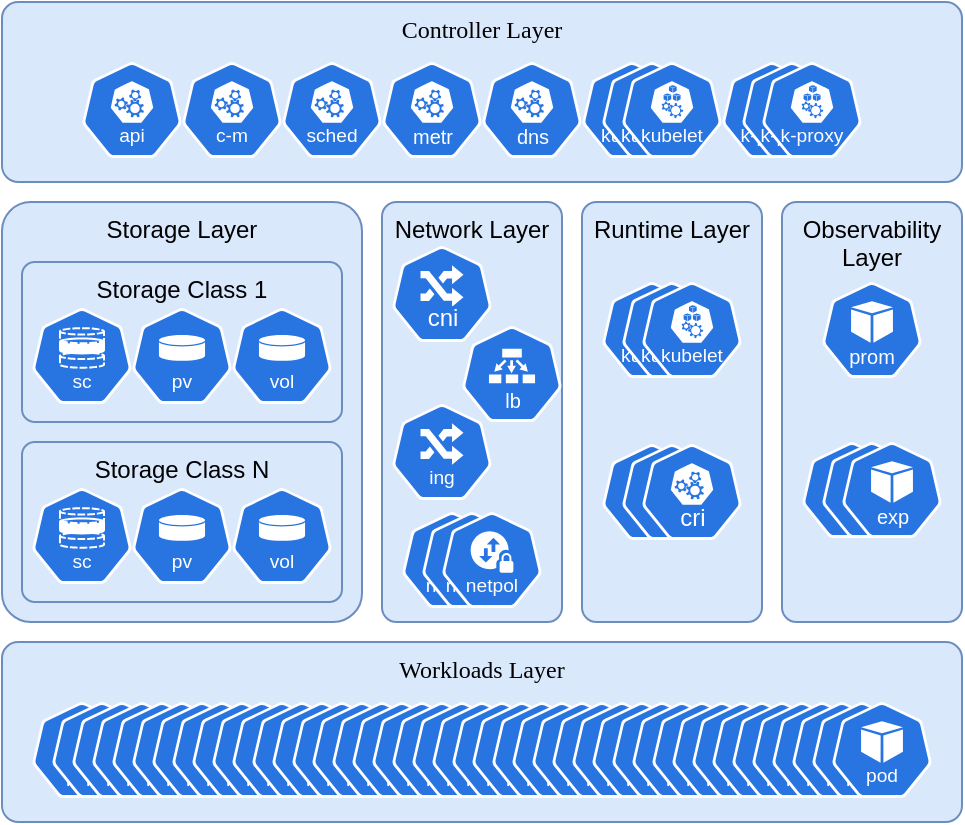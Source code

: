 <mxfile version="25.0.3">
  <diagram name="Page-1" id="6w3Nn8mPZokH5K6b7TAQ">
    <mxGraphModel dx="958" dy="386" grid="1" gridSize="10" guides="1" tooltips="1" connect="1" arrows="1" fold="1" page="1" pageScale="1" pageWidth="827" pageHeight="1169" math="0" shadow="0">
      <root>
        <mxCell id="0" />
        <mxCell id="1" parent="0" />
        <mxCell id="OOeiIcqSMya32nPRaJqt-1" value="Controller Layer" style="rounded=1;whiteSpace=wrap;html=1;fillColor=#dae8fc;strokeColor=#6c8ebf;verticalAlign=top;fontFamily=Verdana;arcSize=9;" parent="1" vertex="1">
          <mxGeometry x="210" y="340" width="480" height="90" as="geometry" />
        </mxCell>
        <mxCell id="OOeiIcqSMya32nPRaJqt-2" value="Storage Layer" style="rounded=1;whiteSpace=wrap;html=1;fillColor=#dae8fc;strokeColor=#6c8ebf;verticalAlign=top;arcSize=8;" parent="1" vertex="1">
          <mxGeometry x="210" y="440" width="180" height="210" as="geometry" />
        </mxCell>
        <mxCell id="OOeiIcqSMya32nPRaJqt-27" value="" style="aspect=fixed;sketch=0;html=1;dashed=0;whitespace=wrap;verticalLabelPosition=bottom;verticalAlign=top;fillColor=#2875E2;strokeColor=#ffffff;points=[[0.005,0.63,0],[0.1,0.2,0],[0.9,0.2,0],[0.5,0,0],[0.995,0.63,0],[0.72,0.99,0],[0.5,1,0],[0.28,0.99,0]];shape=mxgraph.kubernetes.icon2;kubernetesLabel=1;prIcon=kubelet;rounded=1;" parent="1" vertex="1">
          <mxGeometry x="500" y="370" width="50" height="48" as="geometry" />
        </mxCell>
        <mxCell id="OOeiIcqSMya32nPRaJqt-28" value="" style="aspect=fixed;sketch=0;html=1;dashed=0;whitespace=wrap;verticalLabelPosition=bottom;verticalAlign=top;fillColor=#2875E2;strokeColor=#ffffff;points=[[0.005,0.63,0],[0.1,0.2,0],[0.9,0.2,0],[0.5,0,0],[0.995,0.63,0],[0.72,0.99,0],[0.5,1,0],[0.28,0.99,0]];shape=mxgraph.kubernetes.icon2;kubernetesLabel=1;prIcon=k_proxy;rounded=1;" parent="1" vertex="1">
          <mxGeometry x="570" y="370" width="50" height="48" as="geometry" />
        </mxCell>
        <mxCell id="OOeiIcqSMya32nPRaJqt-29" value="" style="aspect=fixed;sketch=0;html=1;dashed=0;whitespace=wrap;verticalLabelPosition=bottom;verticalAlign=top;fillColor=#2875E2;strokeColor=#ffffff;points=[[0.005,0.63,0],[0.1,0.2,0],[0.9,0.2,0],[0.5,0,0],[0.995,0.63,0],[0.72,0.99,0],[0.5,1,0],[0.28,0.99,0]];shape=mxgraph.kubernetes.icon2;kubernetesLabel=1;prIcon=api;rounded=1;" parent="1" vertex="1">
          <mxGeometry x="250" y="370" width="50" height="48" as="geometry" />
        </mxCell>
        <mxCell id="OOeiIcqSMya32nPRaJqt-30" value="" style="aspect=fixed;sketch=0;html=1;dashed=0;whitespace=wrap;verticalLabelPosition=bottom;verticalAlign=top;fillColor=#2875E2;strokeColor=#ffffff;points=[[0.005,0.63,0],[0.1,0.2,0],[0.9,0.2,0],[0.5,0,0],[0.995,0.63,0],[0.72,0.99,0],[0.5,1,0],[0.28,0.99,0]];shape=mxgraph.kubernetes.icon2;kubernetesLabel=1;prIcon=c_m;rounded=1;" parent="1" vertex="1">
          <mxGeometry x="300" y="370" width="50" height="48" as="geometry" />
        </mxCell>
        <mxCell id="OOeiIcqSMya32nPRaJqt-31" value="" style="aspect=fixed;sketch=0;html=1;dashed=0;whitespace=wrap;verticalLabelPosition=bottom;verticalAlign=top;fillColor=#2875E2;strokeColor=#ffffff;points=[[0.005,0.63,0],[0.1,0.2,0],[0.9,0.2,0],[0.5,0,0],[0.995,0.63,0],[0.72,0.99,0],[0.5,1,0],[0.28,0.99,0]];shape=mxgraph.kubernetes.icon2;kubernetesLabel=1;prIcon=sched;rounded=1;" parent="1" vertex="1">
          <mxGeometry x="350" y="370" width="50" height="48" as="geometry" />
        </mxCell>
        <mxCell id="jT1BBix3JxdpEwc5dLhq-1" value="Workloads Layer" style="rounded=1;whiteSpace=wrap;html=1;fillColor=#dae8fc;strokeColor=#6c8ebf;verticalAlign=top;fontFamily=Verdana;arcSize=9;" vertex="1" parent="1">
          <mxGeometry x="210" y="660" width="480" height="90" as="geometry" />
        </mxCell>
        <mxCell id="jT1BBix3JxdpEwc5dLhq-5" value="Storage Class 1" style="rounded=1;whiteSpace=wrap;html=1;fillColor=#dae8fc;strokeColor=#6c8ebf;verticalAlign=top;arcSize=8;" vertex="1" parent="1">
          <mxGeometry x="220" y="470" width="160" height="80" as="geometry" />
        </mxCell>
        <mxCell id="jT1BBix3JxdpEwc5dLhq-2" value="" style="aspect=fixed;sketch=0;html=1;dashed=0;whitespace=wrap;verticalLabelPosition=bottom;verticalAlign=top;fillColor=#2875E2;strokeColor=#ffffff;points=[[0.005,0.63,0],[0.1,0.2,0],[0.9,0.2,0],[0.5,0,0],[0.995,0.63,0],[0.72,0.99,0],[0.5,1,0],[0.28,0.99,0]];shape=mxgraph.kubernetes.icon2;kubernetesLabel=1;prIcon=sc" vertex="1" parent="1">
          <mxGeometry x="225" y="493" width="50" height="48" as="geometry" />
        </mxCell>
        <mxCell id="jT1BBix3JxdpEwc5dLhq-3" value="" style="aspect=fixed;sketch=0;html=1;dashed=0;whitespace=wrap;verticalLabelPosition=bottom;verticalAlign=top;fillColor=#2875E2;strokeColor=#ffffff;points=[[0.005,0.63,0],[0.1,0.2,0],[0.9,0.2,0],[0.5,0,0],[0.995,0.63,0],[0.72,0.99,0],[0.5,1,0],[0.28,0.99,0]];shape=mxgraph.kubernetes.icon2;kubernetesLabel=1;prIcon=pv" vertex="1" parent="1">
          <mxGeometry x="275" y="493" width="50" height="48" as="geometry" />
        </mxCell>
        <mxCell id="jT1BBix3JxdpEwc5dLhq-4" value="" style="aspect=fixed;sketch=0;html=1;dashed=0;whitespace=wrap;verticalLabelPosition=bottom;verticalAlign=top;fillColor=#2875E2;strokeColor=#ffffff;points=[[0.005,0.63,0],[0.1,0.2,0],[0.9,0.2,0],[0.5,0,0],[0.995,0.63,0],[0.72,0.99,0],[0.5,1,0],[0.28,0.99,0]];shape=mxgraph.kubernetes.icon2;kubernetesLabel=1;prIcon=vol" vertex="1" parent="1">
          <mxGeometry x="325" y="493" width="50" height="48" as="geometry" />
        </mxCell>
        <mxCell id="jT1BBix3JxdpEwc5dLhq-6" value="Storage Class N" style="rounded=1;whiteSpace=wrap;html=1;fillColor=#dae8fc;strokeColor=#6c8ebf;verticalAlign=top;arcSize=8;" vertex="1" parent="1">
          <mxGeometry x="220" y="560" width="160" height="80" as="geometry" />
        </mxCell>
        <mxCell id="jT1BBix3JxdpEwc5dLhq-7" value="" style="aspect=fixed;sketch=0;html=1;dashed=0;whitespace=wrap;verticalLabelPosition=bottom;verticalAlign=top;fillColor=#2875E2;strokeColor=#ffffff;points=[[0.005,0.63,0],[0.1,0.2,0],[0.9,0.2,0],[0.5,0,0],[0.995,0.63,0],[0.72,0.99,0],[0.5,1,0],[0.28,0.99,0]];shape=mxgraph.kubernetes.icon2;kubernetesLabel=1;prIcon=sc" vertex="1" parent="1">
          <mxGeometry x="225" y="583" width="50" height="48" as="geometry" />
        </mxCell>
        <mxCell id="jT1BBix3JxdpEwc5dLhq-8" value="" style="aspect=fixed;sketch=0;html=1;dashed=0;whitespace=wrap;verticalLabelPosition=bottom;verticalAlign=top;fillColor=#2875E2;strokeColor=#ffffff;points=[[0.005,0.63,0],[0.1,0.2,0],[0.9,0.2,0],[0.5,0,0],[0.995,0.63,0],[0.72,0.99,0],[0.5,1,0],[0.28,0.99,0]];shape=mxgraph.kubernetes.icon2;kubernetesLabel=1;prIcon=pv" vertex="1" parent="1">
          <mxGeometry x="275" y="583" width="50" height="48" as="geometry" />
        </mxCell>
        <mxCell id="jT1BBix3JxdpEwc5dLhq-9" value="" style="aspect=fixed;sketch=0;html=1;dashed=0;whitespace=wrap;verticalLabelPosition=bottom;verticalAlign=top;fillColor=#2875E2;strokeColor=#ffffff;points=[[0.005,0.63,0],[0.1,0.2,0],[0.9,0.2,0],[0.5,0,0],[0.995,0.63,0],[0.72,0.99,0],[0.5,1,0],[0.28,0.99,0]];shape=mxgraph.kubernetes.icon2;kubernetesLabel=1;prIcon=vol" vertex="1" parent="1">
          <mxGeometry x="325" y="583" width="50" height="48" as="geometry" />
        </mxCell>
        <mxCell id="jT1BBix3JxdpEwc5dLhq-10" value="Network Layer" style="rounded=1;whiteSpace=wrap;html=1;fillColor=#dae8fc;strokeColor=#6c8ebf;verticalAlign=top;arcSize=8;" vertex="1" parent="1">
          <mxGeometry x="400" y="440" width="90" height="210" as="geometry" />
        </mxCell>
        <mxCell id="jT1BBix3JxdpEwc5dLhq-11" value="" style="aspect=fixed;sketch=0;html=1;dashed=0;whitespace=wrap;verticalLabelPosition=bottom;verticalAlign=top;fillColor=#2875E2;strokeColor=#ffffff;points=[[0.005,0.63,0],[0.1,0.2,0],[0.9,0.2,0],[0.5,0,0],[0.995,0.63,0],[0.72,0.99,0],[0.5,1,0],[0.28,0.99,0]];shape=mxgraph.kubernetes.icon2;kubernetesLabel=1;prIcon=netpol" vertex="1" parent="1">
          <mxGeometry x="410" y="595" width="50" height="48" as="geometry" />
        </mxCell>
        <mxCell id="jT1BBix3JxdpEwc5dLhq-15" value="" style="group" vertex="1" connectable="0" parent="1">
          <mxGeometry x="405" y="462" width="50" height="48" as="geometry" />
        </mxCell>
        <mxCell id="jT1BBix3JxdpEwc5dLhq-12" value="" style="aspect=fixed;sketch=0;html=1;dashed=0;whitespace=wrap;verticalLabelPosition=bottom;verticalAlign=top;fillColor=#2875E2;strokeColor=#ffffff;points=[[0.005,0.63,0],[0.1,0.2,0],[0.9,0.2,0],[0.5,0,0],[0.995,0.63,0],[0.72,0.99,0],[0.5,1,0],[0.28,0.99,0]];shape=mxgraph.kubernetes.icon2;kubernetesLabel=1;prIcon=ing" vertex="1" parent="jT1BBix3JxdpEwc5dLhq-15">
          <mxGeometry width="50" height="48" as="geometry" />
        </mxCell>
        <mxCell id="jT1BBix3JxdpEwc5dLhq-14" value="cni" style="whiteSpace=wrap;html=1;fontColor=#FFFFFF;strokeColor=none;fillColor=#2875E2;imageHeight=24;spacing=0;verticalAlign=middle;" vertex="1" parent="jT1BBix3JxdpEwc5dLhq-15">
          <mxGeometry x="17.5" y="30" width="15" height="12" as="geometry" />
        </mxCell>
        <mxCell id="jT1BBix3JxdpEwc5dLhq-16" value="" style="aspect=fixed;sketch=0;html=1;dashed=0;whitespace=wrap;verticalLabelPosition=bottom;verticalAlign=top;fillColor=#2875E2;strokeColor=#ffffff;points=[[0.005,0.63,0],[0.1,0.2,0],[0.9,0.2,0],[0.5,0,0],[0.995,0.63,0],[0.72,0.99,0],[0.5,1,0],[0.28,0.99,0]];shape=mxgraph.kubernetes.icon2;kubernetesLabel=1;prIcon=netpol" vertex="1" parent="1">
          <mxGeometry x="420" y="595" width="50" height="48" as="geometry" />
        </mxCell>
        <mxCell id="jT1BBix3JxdpEwc5dLhq-17" value="" style="aspect=fixed;sketch=0;html=1;dashed=0;whitespace=wrap;verticalLabelPosition=bottom;verticalAlign=top;fillColor=#2875E2;strokeColor=#ffffff;points=[[0.005,0.63,0],[0.1,0.2,0],[0.9,0.2,0],[0.5,0,0],[0.995,0.63,0],[0.72,0.99,0],[0.5,1,0],[0.28,0.99,0]];shape=mxgraph.kubernetes.icon2;kubernetesLabel=1;prIcon=netpol" vertex="1" parent="1">
          <mxGeometry x="430" y="595" width="50" height="48" as="geometry" />
        </mxCell>
        <mxCell id="jT1BBix3JxdpEwc5dLhq-18" value="Runtime Layer" style="rounded=1;whiteSpace=wrap;html=1;fillColor=#dae8fc;strokeColor=#6c8ebf;verticalAlign=top;arcSize=8;" vertex="1" parent="1">
          <mxGeometry x="500" y="440" width="90" height="210" as="geometry" />
        </mxCell>
        <mxCell id="jT1BBix3JxdpEwc5dLhq-20" value="" style="aspect=fixed;sketch=0;html=1;dashed=0;whitespace=wrap;verticalLabelPosition=bottom;verticalAlign=top;fillColor=#2875E2;strokeColor=#ffffff;points=[[0.005,0.63,0],[0.1,0.2,0],[0.9,0.2,0],[0.5,0,0],[0.995,0.63,0],[0.72,0.99,0],[0.5,1,0],[0.28,0.99,0]];shape=mxgraph.kubernetes.icon2;kubernetesLabel=1;prIcon=kubelet;rounded=1;" vertex="1" parent="1">
          <mxGeometry x="510" y="370" width="50" height="48" as="geometry" />
        </mxCell>
        <mxCell id="jT1BBix3JxdpEwc5dLhq-21" value="" style="aspect=fixed;sketch=0;html=1;dashed=0;whitespace=wrap;verticalLabelPosition=bottom;verticalAlign=top;fillColor=#2875E2;strokeColor=#ffffff;points=[[0.005,0.63,0],[0.1,0.2,0],[0.9,0.2,0],[0.5,0,0],[0.995,0.63,0],[0.72,0.99,0],[0.5,1,0],[0.28,0.99,0]];shape=mxgraph.kubernetes.icon2;kubernetesLabel=1;prIcon=kubelet;rounded=1;" vertex="1" parent="1">
          <mxGeometry x="520" y="370" width="50" height="48" as="geometry" />
        </mxCell>
        <mxCell id="jT1BBix3JxdpEwc5dLhq-22" value="" style="aspect=fixed;sketch=0;html=1;dashed=0;whitespace=wrap;verticalLabelPosition=bottom;verticalAlign=top;fillColor=#2875E2;strokeColor=#ffffff;points=[[0.005,0.63,0],[0.1,0.2,0],[0.9,0.2,0],[0.5,0,0],[0.995,0.63,0],[0.72,0.99,0],[0.5,1,0],[0.28,0.99,0]];shape=mxgraph.kubernetes.icon2;kubernetesLabel=1;prIcon=k_proxy;rounded=1;" vertex="1" parent="1">
          <mxGeometry x="580" y="370" width="50" height="48" as="geometry" />
        </mxCell>
        <mxCell id="jT1BBix3JxdpEwc5dLhq-23" value="" style="aspect=fixed;sketch=0;html=1;dashed=0;whitespace=wrap;verticalLabelPosition=bottom;verticalAlign=top;fillColor=#2875E2;strokeColor=#ffffff;points=[[0.005,0.63,0],[0.1,0.2,0],[0.9,0.2,0],[0.5,0,0],[0.995,0.63,0],[0.72,0.99,0],[0.5,1,0],[0.28,0.99,0]];shape=mxgraph.kubernetes.icon2;kubernetesLabel=1;prIcon=k_proxy;rounded=1;" vertex="1" parent="1">
          <mxGeometry x="590" y="370" width="50" height="48" as="geometry" />
        </mxCell>
        <mxCell id="jT1BBix3JxdpEwc5dLhq-24" value="" style="aspect=fixed;sketch=0;html=1;dashed=0;whitespace=wrap;verticalLabelPosition=bottom;verticalAlign=top;fillColor=#2875E2;strokeColor=#ffffff;points=[[0.005,0.63,0],[0.1,0.2,0],[0.9,0.2,0],[0.5,0,0],[0.995,0.63,0],[0.72,0.99,0],[0.5,1,0],[0.28,0.99,0]];shape=mxgraph.kubernetes.icon2;kubernetesLabel=1;prIcon=kubelet;rounded=1;" vertex="1" parent="1">
          <mxGeometry x="510" y="480" width="50" height="48" as="geometry" />
        </mxCell>
        <mxCell id="jT1BBix3JxdpEwc5dLhq-25" value="" style="aspect=fixed;sketch=0;html=1;dashed=0;whitespace=wrap;verticalLabelPosition=bottom;verticalAlign=top;fillColor=#2875E2;strokeColor=#ffffff;points=[[0.005,0.63,0],[0.1,0.2,0],[0.9,0.2,0],[0.5,0,0],[0.995,0.63,0],[0.72,0.99,0],[0.5,1,0],[0.28,0.99,0]];shape=mxgraph.kubernetes.icon2;kubernetesLabel=1;prIcon=kubelet;rounded=1;" vertex="1" parent="1">
          <mxGeometry x="520" y="480" width="50" height="48" as="geometry" />
        </mxCell>
        <mxCell id="jT1BBix3JxdpEwc5dLhq-26" value="" style="aspect=fixed;sketch=0;html=1;dashed=0;whitespace=wrap;verticalLabelPosition=bottom;verticalAlign=top;fillColor=#2875E2;strokeColor=#ffffff;points=[[0.005,0.63,0],[0.1,0.2,0],[0.9,0.2,0],[0.5,0,0],[0.995,0.63,0],[0.72,0.99,0],[0.5,1,0],[0.28,0.99,0]];shape=mxgraph.kubernetes.icon2;kubernetesLabel=1;prIcon=kubelet;rounded=1;" vertex="1" parent="1">
          <mxGeometry x="530" y="480" width="50" height="48" as="geometry" />
        </mxCell>
        <mxCell id="jT1BBix3JxdpEwc5dLhq-33" value="" style="group" vertex="1" connectable="0" parent="1">
          <mxGeometry x="510" y="561" width="50" height="48" as="geometry" />
        </mxCell>
        <mxCell id="jT1BBix3JxdpEwc5dLhq-27" value="" style="aspect=fixed;sketch=0;html=1;dashed=0;whitespace=wrap;verticalLabelPosition=bottom;verticalAlign=top;fillColor=#2875E2;strokeColor=#ffffff;points=[[0.005,0.63,0],[0.1,0.2,0],[0.9,0.2,0],[0.5,0,0],[0.995,0.63,0],[0.72,0.99,0],[0.5,1,0],[0.28,0.99,0]];shape=mxgraph.kubernetes.icon2;kubernetesLabel=1;prIcon=api" vertex="1" parent="jT1BBix3JxdpEwc5dLhq-33">
          <mxGeometry width="50" height="48" as="geometry" />
        </mxCell>
        <mxCell id="jT1BBix3JxdpEwc5dLhq-30" value="cri" style="whiteSpace=wrap;html=1;fontColor=#FFFFFF;strokeColor=none;fillColor=#2875E2;imageHeight=24;spacing=0;verticalAlign=middle;" vertex="1" parent="jT1BBix3JxdpEwc5dLhq-33">
          <mxGeometry x="12.5" y="32" width="25" height="10" as="geometry" />
        </mxCell>
        <mxCell id="jT1BBix3JxdpEwc5dLhq-34" value="" style="group" vertex="1" connectable="0" parent="1">
          <mxGeometry x="520" y="561" width="60" height="48" as="geometry" />
        </mxCell>
        <mxCell id="jT1BBix3JxdpEwc5dLhq-35" value="" style="aspect=fixed;sketch=0;html=1;dashed=0;whitespace=wrap;verticalLabelPosition=bottom;verticalAlign=top;fillColor=#2875E2;strokeColor=#ffffff;points=[[0.005,0.63,0],[0.1,0.2,0],[0.9,0.2,0],[0.5,0,0],[0.995,0.63,0],[0.72,0.99,0],[0.5,1,0],[0.28,0.99,0]];shape=mxgraph.kubernetes.icon2;kubernetesLabel=1;prIcon=api" vertex="1" parent="jT1BBix3JxdpEwc5dLhq-34">
          <mxGeometry width="50" height="48" as="geometry" />
        </mxCell>
        <mxCell id="jT1BBix3JxdpEwc5dLhq-36" value="cri" style="whiteSpace=wrap;html=1;fontColor=#FFFFFF;strokeColor=none;fillColor=#2875E2;imageHeight=24;spacing=0;verticalAlign=middle;" vertex="1" parent="jT1BBix3JxdpEwc5dLhq-34">
          <mxGeometry x="12.5" y="32" width="25" height="10" as="geometry" />
        </mxCell>
        <mxCell id="jT1BBix3JxdpEwc5dLhq-37" value="" style="group" vertex="1" connectable="0" parent="jT1BBix3JxdpEwc5dLhq-34">
          <mxGeometry x="10" width="50" height="48" as="geometry" />
        </mxCell>
        <mxCell id="jT1BBix3JxdpEwc5dLhq-38" value="" style="aspect=fixed;sketch=0;html=1;dashed=0;whitespace=wrap;verticalLabelPosition=bottom;verticalAlign=top;fillColor=#2875E2;strokeColor=#ffffff;points=[[0.005,0.63,0],[0.1,0.2,0],[0.9,0.2,0],[0.5,0,0],[0.995,0.63,0],[0.72,0.99,0],[0.5,1,0],[0.28,0.99,0]];shape=mxgraph.kubernetes.icon2;kubernetesLabel=1;prIcon=api" vertex="1" parent="jT1BBix3JxdpEwc5dLhq-37">
          <mxGeometry width="50" height="48" as="geometry" />
        </mxCell>
        <mxCell id="jT1BBix3JxdpEwc5dLhq-39" value="cri" style="whiteSpace=wrap;html=1;fontColor=#FFFFFF;strokeColor=none;fillColor=#2875E2;imageHeight=24;spacing=0;verticalAlign=middle;" vertex="1" parent="jT1BBix3JxdpEwc5dLhq-37">
          <mxGeometry x="12.5" y="32" width="25" height="10" as="geometry" />
        </mxCell>
        <mxCell id="jT1BBix3JxdpEwc5dLhq-40" value="Observability Layer" style="rounded=1;whiteSpace=wrap;html=1;fillColor=#dae8fc;strokeColor=#6c8ebf;verticalAlign=top;arcSize=8;" vertex="1" parent="1">
          <mxGeometry x="600" y="440" width="90" height="210" as="geometry" />
        </mxCell>
        <mxCell id="jT1BBix3JxdpEwc5dLhq-53" value="" style="group" vertex="1" connectable="0" parent="1">
          <mxGeometry x="400" y="370" width="50" height="48" as="geometry" />
        </mxCell>
        <mxCell id="jT1BBix3JxdpEwc5dLhq-41" value="" style="aspect=fixed;sketch=0;html=1;dashed=0;whitespace=wrap;verticalLabelPosition=bottom;verticalAlign=top;fillColor=#2875E2;strokeColor=#ffffff;points=[[0.005,0.63,0],[0.1,0.2,0],[0.9,0.2,0],[0.5,0,0],[0.995,0.63,0],[0.72,0.99,0],[0.5,1,0],[0.28,0.99,0]];shape=mxgraph.kubernetes.icon2;kubernetesLabel=1;prIcon=sched;rounded=1;" vertex="1" parent="jT1BBix3JxdpEwc5dLhq-53">
          <mxGeometry width="50" height="48" as="geometry" />
        </mxCell>
        <mxCell id="jT1BBix3JxdpEwc5dLhq-50" value="metr" style="whiteSpace=wrap;html=1;fontColor=#FFFFFF;strokeColor=none;fillColor=#2875E2;imageHeight=24;spacing=0;verticalAlign=middle;fontSize=10;" vertex="1" parent="jT1BBix3JxdpEwc5dLhq-53">
          <mxGeometry x="12.5" y="32" width="25" height="10" as="geometry" />
        </mxCell>
        <mxCell id="jT1BBix3JxdpEwc5dLhq-55" value="" style="group" vertex="1" connectable="0" parent="1">
          <mxGeometry x="450" y="370" width="50" height="48" as="geometry" />
        </mxCell>
        <mxCell id="jT1BBix3JxdpEwc5dLhq-51" value="" style="aspect=fixed;sketch=0;html=1;dashed=0;whitespace=wrap;verticalLabelPosition=bottom;verticalAlign=top;fillColor=#2875E2;strokeColor=#ffffff;points=[[0.005,0.63,0],[0.1,0.2,0],[0.9,0.2,0],[0.5,0,0],[0.995,0.63,0],[0.72,0.99,0],[0.5,1,0],[0.28,0.99,0]];shape=mxgraph.kubernetes.icon2;kubernetesLabel=1;prIcon=sched;rounded=1;" vertex="1" parent="jT1BBix3JxdpEwc5dLhq-55">
          <mxGeometry width="50" height="48" as="geometry" />
        </mxCell>
        <mxCell id="jT1BBix3JxdpEwc5dLhq-52" value="dns" style="whiteSpace=wrap;html=1;fontColor=#FFFFFF;strokeColor=none;fillColor=#2875E2;imageHeight=24;spacing=0;verticalAlign=middle;fontSize=10;" vertex="1" parent="jT1BBix3JxdpEwc5dLhq-55">
          <mxGeometry x="12.5" y="32" width="25" height="10" as="geometry" />
        </mxCell>
        <mxCell id="jT1BBix3JxdpEwc5dLhq-97" value="" style="aspect=fixed;sketch=0;html=1;dashed=0;whitespace=wrap;verticalLabelPosition=bottom;verticalAlign=top;fillColor=#2875E2;strokeColor=#ffffff;points=[[0.005,0.63,0],[0.1,0.2,0],[0.9,0.2,0],[0.5,0,0],[0.995,0.63,0],[0.72,0.99,0],[0.5,1,0],[0.28,0.99,0]];shape=mxgraph.kubernetes.icon2;kubernetesLabel=1;prIcon=ing" vertex="1" parent="1">
          <mxGeometry x="405" y="541" width="50" height="48" as="geometry" />
        </mxCell>
        <mxCell id="jT1BBix3JxdpEwc5dLhq-99" value="" style="group" vertex="1" connectable="0" parent="1">
          <mxGeometry x="440" y="502" width="50" height="48" as="geometry" />
        </mxCell>
        <mxCell id="jT1BBix3JxdpEwc5dLhq-96" value="" style="aspect=fixed;sketch=0;html=1;dashed=0;whitespace=wrap;verticalLabelPosition=bottom;verticalAlign=top;fillColor=#2875E2;strokeColor=#ffffff;points=[[0.005,0.63,0],[0.1,0.2,0],[0.9,0.2,0],[0.5,0,0],[0.995,0.63,0],[0.72,0.99,0],[0.5,1,0],[0.28,0.99,0]];shape=mxgraph.kubernetes.icon2;kubernetesLabel=1;prIcon=ep" vertex="1" parent="jT1BBix3JxdpEwc5dLhq-99">
          <mxGeometry width="50" height="48" as="geometry" />
        </mxCell>
        <mxCell id="jT1BBix3JxdpEwc5dLhq-98" value="lb" style="whiteSpace=wrap;html=1;fontColor=#FFFFFF;strokeColor=none;fillColor=#2875E2;imageHeight=24;spacing=0;verticalAlign=middle;fontSize=10;" vertex="1" parent="jT1BBix3JxdpEwc5dLhq-99">
          <mxGeometry x="12.5" y="32" width="25" height="10" as="geometry" />
        </mxCell>
        <mxCell id="jT1BBix3JxdpEwc5dLhq-100" value="" style="aspect=fixed;sketch=0;html=1;dashed=0;whitespace=wrap;verticalLabelPosition=bottom;verticalAlign=top;fillColor=#2875E2;strokeColor=#ffffff;points=[[0.005,0.63,0],[0.1,0.2,0],[0.9,0.2,0],[0.5,0,0],[0.995,0.63,0],[0.72,0.99,0],[0.5,1,0],[0.28,0.99,0]];shape=mxgraph.kubernetes.icon2;kubernetesLabel=1;prIcon=pod" vertex="1" parent="1">
          <mxGeometry x="225" y="690" width="50" height="48" as="geometry" />
        </mxCell>
        <mxCell id="jT1BBix3JxdpEwc5dLhq-105" value="" style="group" vertex="1" connectable="0" parent="1">
          <mxGeometry x="610" y="560" width="50" height="48" as="geometry" />
        </mxCell>
        <mxCell id="jT1BBix3JxdpEwc5dLhq-101" value="" style="aspect=fixed;sketch=0;html=1;dashed=0;whitespace=wrap;verticalLabelPosition=bottom;verticalAlign=top;fillColor=#2875E2;strokeColor=#ffffff;points=[[0.005,0.63,0],[0.1,0.2,0],[0.9,0.2,0],[0.5,0,0],[0.995,0.63,0],[0.72,0.99,0],[0.5,1,0],[0.28,0.99,0]];shape=mxgraph.kubernetes.icon2;kubernetesLabel=1;prIcon=pod" vertex="1" parent="jT1BBix3JxdpEwc5dLhq-105">
          <mxGeometry width="50" height="48" as="geometry" />
        </mxCell>
        <mxCell id="jT1BBix3JxdpEwc5dLhq-103" value="exp" style="whiteSpace=wrap;html=1;fontColor=#FFFFFF;strokeColor=none;fillColor=#2875E2;imageHeight=24;spacing=0;verticalAlign=middle;fontSize=10;" vertex="1" parent="jT1BBix3JxdpEwc5dLhq-105">
          <mxGeometry x="13" y="32" width="25" height="10" as="geometry" />
        </mxCell>
        <mxCell id="jT1BBix3JxdpEwc5dLhq-106" value="" style="group" vertex="1" connectable="0" parent="1">
          <mxGeometry x="620" y="480" width="50" height="48" as="geometry" />
        </mxCell>
        <mxCell id="jT1BBix3JxdpEwc5dLhq-104" value="" style="aspect=fixed;sketch=0;html=1;dashed=0;whitespace=wrap;verticalLabelPosition=bottom;verticalAlign=top;fillColor=#2875E2;strokeColor=#ffffff;points=[[0.005,0.63,0],[0.1,0.2,0],[0.9,0.2,0],[0.5,0,0],[0.995,0.63,0],[0.72,0.99,0],[0.5,1,0],[0.28,0.99,0]];shape=mxgraph.kubernetes.icon2;kubernetesLabel=1;prIcon=pod" vertex="1" parent="jT1BBix3JxdpEwc5dLhq-106">
          <mxGeometry width="50" height="48" as="geometry" />
        </mxCell>
        <mxCell id="jT1BBix3JxdpEwc5dLhq-102" value="prom" style="whiteSpace=wrap;html=1;fontColor=#FFFFFF;strokeColor=none;fillColor=#2875E2;imageHeight=24;spacing=0;verticalAlign=middle;fontSize=10;" vertex="1" parent="jT1BBix3JxdpEwc5dLhq-106">
          <mxGeometry x="15" y="32" width="20" height="10" as="geometry" />
        </mxCell>
        <mxCell id="jT1BBix3JxdpEwc5dLhq-107" value="" style="group" vertex="1" connectable="0" parent="1">
          <mxGeometry x="620" y="560" width="50" height="48" as="geometry" />
        </mxCell>
        <mxCell id="jT1BBix3JxdpEwc5dLhq-108" value="" style="aspect=fixed;sketch=0;html=1;dashed=0;whitespace=wrap;verticalLabelPosition=bottom;verticalAlign=top;fillColor=#2875E2;strokeColor=#ffffff;points=[[0.005,0.63,0],[0.1,0.2,0],[0.9,0.2,0],[0.5,0,0],[0.995,0.63,0],[0.72,0.99,0],[0.5,1,0],[0.28,0.99,0]];shape=mxgraph.kubernetes.icon2;kubernetesLabel=1;prIcon=pod" vertex="1" parent="jT1BBix3JxdpEwc5dLhq-107">
          <mxGeometry width="50" height="48" as="geometry" />
        </mxCell>
        <mxCell id="jT1BBix3JxdpEwc5dLhq-109" value="exp" style="whiteSpace=wrap;html=1;fontColor=#FFFFFF;strokeColor=none;fillColor=#2875E2;imageHeight=24;spacing=0;verticalAlign=middle;fontSize=10;" vertex="1" parent="jT1BBix3JxdpEwc5dLhq-107">
          <mxGeometry x="13" y="32" width="25" height="10" as="geometry" />
        </mxCell>
        <mxCell id="jT1BBix3JxdpEwc5dLhq-110" value="" style="group" vertex="1" connectable="0" parent="1">
          <mxGeometry x="630" y="560" width="50" height="48" as="geometry" />
        </mxCell>
        <mxCell id="jT1BBix3JxdpEwc5dLhq-111" value="" style="aspect=fixed;sketch=0;html=1;dashed=0;whitespace=wrap;verticalLabelPosition=bottom;verticalAlign=top;fillColor=#2875E2;strokeColor=#ffffff;points=[[0.005,0.63,0],[0.1,0.2,0],[0.9,0.2,0],[0.5,0,0],[0.995,0.63,0],[0.72,0.99,0],[0.5,1,0],[0.28,0.99,0]];shape=mxgraph.kubernetes.icon2;kubernetesLabel=1;prIcon=pod" vertex="1" parent="jT1BBix3JxdpEwc5dLhq-110">
          <mxGeometry width="50" height="48" as="geometry" />
        </mxCell>
        <mxCell id="jT1BBix3JxdpEwc5dLhq-112" value="exp" style="whiteSpace=wrap;html=1;fontColor=#FFFFFF;strokeColor=none;fillColor=#2875E2;imageHeight=24;spacing=0;verticalAlign=middle;fontSize=10;" vertex="1" parent="jT1BBix3JxdpEwc5dLhq-110">
          <mxGeometry x="13" y="32" width="25" height="10" as="geometry" />
        </mxCell>
        <mxCell id="jT1BBix3JxdpEwc5dLhq-113" value="" style="aspect=fixed;sketch=0;html=1;dashed=0;whitespace=wrap;verticalLabelPosition=bottom;verticalAlign=top;fillColor=#2875E2;strokeColor=#ffffff;points=[[0.005,0.63,0],[0.1,0.2,0],[0.9,0.2,0],[0.5,0,0],[0.995,0.63,0],[0.72,0.99,0],[0.5,1,0],[0.28,0.99,0]];shape=mxgraph.kubernetes.icon2;kubernetesLabel=1;prIcon=pod" vertex="1" parent="1">
          <mxGeometry x="235" y="690" width="50" height="48" as="geometry" />
        </mxCell>
        <mxCell id="jT1BBix3JxdpEwc5dLhq-114" value="" style="aspect=fixed;sketch=0;html=1;dashed=0;whitespace=wrap;verticalLabelPosition=bottom;verticalAlign=top;fillColor=#2875E2;strokeColor=#ffffff;points=[[0.005,0.63,0],[0.1,0.2,0],[0.9,0.2,0],[0.5,0,0],[0.995,0.63,0],[0.72,0.99,0],[0.5,1,0],[0.28,0.99,0]];shape=mxgraph.kubernetes.icon2;kubernetesLabel=1;prIcon=pod" vertex="1" parent="1">
          <mxGeometry x="245" y="690" width="50" height="48" as="geometry" />
        </mxCell>
        <mxCell id="jT1BBix3JxdpEwc5dLhq-115" value="" style="aspect=fixed;sketch=0;html=1;dashed=0;whitespace=wrap;verticalLabelPosition=bottom;verticalAlign=top;fillColor=#2875E2;strokeColor=#ffffff;points=[[0.005,0.63,0],[0.1,0.2,0],[0.9,0.2,0],[0.5,0,0],[0.995,0.63,0],[0.72,0.99,0],[0.5,1,0],[0.28,0.99,0]];shape=mxgraph.kubernetes.icon2;kubernetesLabel=1;prIcon=pod" vertex="1" parent="1">
          <mxGeometry x="255" y="690" width="50" height="48" as="geometry" />
        </mxCell>
        <mxCell id="jT1BBix3JxdpEwc5dLhq-116" value="" style="aspect=fixed;sketch=0;html=1;dashed=0;whitespace=wrap;verticalLabelPosition=bottom;verticalAlign=top;fillColor=#2875E2;strokeColor=#ffffff;points=[[0.005,0.63,0],[0.1,0.2,0],[0.9,0.2,0],[0.5,0,0],[0.995,0.63,0],[0.72,0.99,0],[0.5,1,0],[0.28,0.99,0]];shape=mxgraph.kubernetes.icon2;kubernetesLabel=1;prIcon=pod" vertex="1" parent="1">
          <mxGeometry x="265" y="690" width="50" height="48" as="geometry" />
        </mxCell>
        <mxCell id="jT1BBix3JxdpEwc5dLhq-117" value="" style="aspect=fixed;sketch=0;html=1;dashed=0;whitespace=wrap;verticalLabelPosition=bottom;verticalAlign=top;fillColor=#2875E2;strokeColor=#ffffff;points=[[0.005,0.63,0],[0.1,0.2,0],[0.9,0.2,0],[0.5,0,0],[0.995,0.63,0],[0.72,0.99,0],[0.5,1,0],[0.28,0.99,0]];shape=mxgraph.kubernetes.icon2;kubernetesLabel=1;prIcon=pod" vertex="1" parent="1">
          <mxGeometry x="275" y="690" width="50" height="48" as="geometry" />
        </mxCell>
        <mxCell id="jT1BBix3JxdpEwc5dLhq-118" value="" style="aspect=fixed;sketch=0;html=1;dashed=0;whitespace=wrap;verticalLabelPosition=bottom;verticalAlign=top;fillColor=#2875E2;strokeColor=#ffffff;points=[[0.005,0.63,0],[0.1,0.2,0],[0.9,0.2,0],[0.5,0,0],[0.995,0.63,0],[0.72,0.99,0],[0.5,1,0],[0.28,0.99,0]];shape=mxgraph.kubernetes.icon2;kubernetesLabel=1;prIcon=pod" vertex="1" parent="1">
          <mxGeometry x="285" y="690" width="50" height="48" as="geometry" />
        </mxCell>
        <mxCell id="jT1BBix3JxdpEwc5dLhq-119" value="" style="aspect=fixed;sketch=0;html=1;dashed=0;whitespace=wrap;verticalLabelPosition=bottom;verticalAlign=top;fillColor=#2875E2;strokeColor=#ffffff;points=[[0.005,0.63,0],[0.1,0.2,0],[0.9,0.2,0],[0.5,0,0],[0.995,0.63,0],[0.72,0.99,0],[0.5,1,0],[0.28,0.99,0]];shape=mxgraph.kubernetes.icon2;kubernetesLabel=1;prIcon=pod" vertex="1" parent="1">
          <mxGeometry x="295" y="690" width="50" height="48" as="geometry" />
        </mxCell>
        <mxCell id="jT1BBix3JxdpEwc5dLhq-120" value="" style="aspect=fixed;sketch=0;html=1;dashed=0;whitespace=wrap;verticalLabelPosition=bottom;verticalAlign=top;fillColor=#2875E2;strokeColor=#ffffff;points=[[0.005,0.63,0],[0.1,0.2,0],[0.9,0.2,0],[0.5,0,0],[0.995,0.63,0],[0.72,0.99,0],[0.5,1,0],[0.28,0.99,0]];shape=mxgraph.kubernetes.icon2;kubernetesLabel=1;prIcon=pod" vertex="1" parent="1">
          <mxGeometry x="305" y="690" width="50" height="48" as="geometry" />
        </mxCell>
        <mxCell id="jT1BBix3JxdpEwc5dLhq-121" value="" style="aspect=fixed;sketch=0;html=1;dashed=0;whitespace=wrap;verticalLabelPosition=bottom;verticalAlign=top;fillColor=#2875E2;strokeColor=#ffffff;points=[[0.005,0.63,0],[0.1,0.2,0],[0.9,0.2,0],[0.5,0,0],[0.995,0.63,0],[0.72,0.99,0],[0.5,1,0],[0.28,0.99,0]];shape=mxgraph.kubernetes.icon2;kubernetesLabel=1;prIcon=pod" vertex="1" parent="1">
          <mxGeometry x="315" y="690" width="50" height="48" as="geometry" />
        </mxCell>
        <mxCell id="jT1BBix3JxdpEwc5dLhq-122" value="" style="aspect=fixed;sketch=0;html=1;dashed=0;whitespace=wrap;verticalLabelPosition=bottom;verticalAlign=top;fillColor=#2875E2;strokeColor=#ffffff;points=[[0.005,0.63,0],[0.1,0.2,0],[0.9,0.2,0],[0.5,0,0],[0.995,0.63,0],[0.72,0.99,0],[0.5,1,0],[0.28,0.99,0]];shape=mxgraph.kubernetes.icon2;kubernetesLabel=1;prIcon=pod" vertex="1" parent="1">
          <mxGeometry x="325" y="690" width="50" height="48" as="geometry" />
        </mxCell>
        <mxCell id="jT1BBix3JxdpEwc5dLhq-123" value="" style="aspect=fixed;sketch=0;html=1;dashed=0;whitespace=wrap;verticalLabelPosition=bottom;verticalAlign=top;fillColor=#2875E2;strokeColor=#ffffff;points=[[0.005,0.63,0],[0.1,0.2,0],[0.9,0.2,0],[0.5,0,0],[0.995,0.63,0],[0.72,0.99,0],[0.5,1,0],[0.28,0.99,0]];shape=mxgraph.kubernetes.icon2;kubernetesLabel=1;prIcon=pod" vertex="1" parent="1">
          <mxGeometry x="335" y="690" width="50" height="48" as="geometry" />
        </mxCell>
        <mxCell id="jT1BBix3JxdpEwc5dLhq-124" value="" style="aspect=fixed;sketch=0;html=1;dashed=0;whitespace=wrap;verticalLabelPosition=bottom;verticalAlign=top;fillColor=#2875E2;strokeColor=#ffffff;points=[[0.005,0.63,0],[0.1,0.2,0],[0.9,0.2,0],[0.5,0,0],[0.995,0.63,0],[0.72,0.99,0],[0.5,1,0],[0.28,0.99,0]];shape=mxgraph.kubernetes.icon2;kubernetesLabel=1;prIcon=pod" vertex="1" parent="1">
          <mxGeometry x="345" y="690" width="50" height="48" as="geometry" />
        </mxCell>
        <mxCell id="jT1BBix3JxdpEwc5dLhq-125" value="" style="aspect=fixed;sketch=0;html=1;dashed=0;whitespace=wrap;verticalLabelPosition=bottom;verticalAlign=top;fillColor=#2875E2;strokeColor=#ffffff;points=[[0.005,0.63,0],[0.1,0.2,0],[0.9,0.2,0],[0.5,0,0],[0.995,0.63,0],[0.72,0.99,0],[0.5,1,0],[0.28,0.99,0]];shape=mxgraph.kubernetes.icon2;kubernetesLabel=1;prIcon=pod" vertex="1" parent="1">
          <mxGeometry x="355" y="690" width="50" height="48" as="geometry" />
        </mxCell>
        <mxCell id="jT1BBix3JxdpEwc5dLhq-126" value="" style="aspect=fixed;sketch=0;html=1;dashed=0;whitespace=wrap;verticalLabelPosition=bottom;verticalAlign=top;fillColor=#2875E2;strokeColor=#ffffff;points=[[0.005,0.63,0],[0.1,0.2,0],[0.9,0.2,0],[0.5,0,0],[0.995,0.63,0],[0.72,0.99,0],[0.5,1,0],[0.28,0.99,0]];shape=mxgraph.kubernetes.icon2;kubernetesLabel=1;prIcon=pod" vertex="1" parent="1">
          <mxGeometry x="365" y="690" width="50" height="48" as="geometry" />
        </mxCell>
        <mxCell id="jT1BBix3JxdpEwc5dLhq-127" value="" style="aspect=fixed;sketch=0;html=1;dashed=0;whitespace=wrap;verticalLabelPosition=bottom;verticalAlign=top;fillColor=#2875E2;strokeColor=#ffffff;points=[[0.005,0.63,0],[0.1,0.2,0],[0.9,0.2,0],[0.5,0,0],[0.995,0.63,0],[0.72,0.99,0],[0.5,1,0],[0.28,0.99,0]];shape=mxgraph.kubernetes.icon2;kubernetesLabel=1;prIcon=pod" vertex="1" parent="1">
          <mxGeometry x="375" y="690" width="50" height="48" as="geometry" />
        </mxCell>
        <mxCell id="jT1BBix3JxdpEwc5dLhq-128" value="" style="aspect=fixed;sketch=0;html=1;dashed=0;whitespace=wrap;verticalLabelPosition=bottom;verticalAlign=top;fillColor=#2875E2;strokeColor=#ffffff;points=[[0.005,0.63,0],[0.1,0.2,0],[0.9,0.2,0],[0.5,0,0],[0.995,0.63,0],[0.72,0.99,0],[0.5,1,0],[0.28,0.99,0]];shape=mxgraph.kubernetes.icon2;kubernetesLabel=1;prIcon=pod" vertex="1" parent="1">
          <mxGeometry x="385" y="690" width="50" height="48" as="geometry" />
        </mxCell>
        <mxCell id="jT1BBix3JxdpEwc5dLhq-129" value="" style="aspect=fixed;sketch=0;html=1;dashed=0;whitespace=wrap;verticalLabelPosition=bottom;verticalAlign=top;fillColor=#2875E2;strokeColor=#ffffff;points=[[0.005,0.63,0],[0.1,0.2,0],[0.9,0.2,0],[0.5,0,0],[0.995,0.63,0],[0.72,0.99,0],[0.5,1,0],[0.28,0.99,0]];shape=mxgraph.kubernetes.icon2;kubernetesLabel=1;prIcon=pod" vertex="1" parent="1">
          <mxGeometry x="395" y="690" width="50" height="48" as="geometry" />
        </mxCell>
        <mxCell id="jT1BBix3JxdpEwc5dLhq-130" value="" style="aspect=fixed;sketch=0;html=1;dashed=0;whitespace=wrap;verticalLabelPosition=bottom;verticalAlign=top;fillColor=#2875E2;strokeColor=#ffffff;points=[[0.005,0.63,0],[0.1,0.2,0],[0.9,0.2,0],[0.5,0,0],[0.995,0.63,0],[0.72,0.99,0],[0.5,1,0],[0.28,0.99,0]];shape=mxgraph.kubernetes.icon2;kubernetesLabel=1;prIcon=pod" vertex="1" parent="1">
          <mxGeometry x="405" y="690" width="50" height="48" as="geometry" />
        </mxCell>
        <mxCell id="jT1BBix3JxdpEwc5dLhq-131" value="" style="aspect=fixed;sketch=0;html=1;dashed=0;whitespace=wrap;verticalLabelPosition=bottom;verticalAlign=top;fillColor=#2875E2;strokeColor=#ffffff;points=[[0.005,0.63,0],[0.1,0.2,0],[0.9,0.2,0],[0.5,0,0],[0.995,0.63,0],[0.72,0.99,0],[0.5,1,0],[0.28,0.99,0]];shape=mxgraph.kubernetes.icon2;kubernetesLabel=1;prIcon=pod" vertex="1" parent="1">
          <mxGeometry x="415" y="690" width="50" height="48" as="geometry" />
        </mxCell>
        <mxCell id="jT1BBix3JxdpEwc5dLhq-132" value="" style="aspect=fixed;sketch=0;html=1;dashed=0;whitespace=wrap;verticalLabelPosition=bottom;verticalAlign=top;fillColor=#2875E2;strokeColor=#ffffff;points=[[0.005,0.63,0],[0.1,0.2,0],[0.9,0.2,0],[0.5,0,0],[0.995,0.63,0],[0.72,0.99,0],[0.5,1,0],[0.28,0.99,0]];shape=mxgraph.kubernetes.icon2;kubernetesLabel=1;prIcon=pod" vertex="1" parent="1">
          <mxGeometry x="425" y="690" width="50" height="48" as="geometry" />
        </mxCell>
        <mxCell id="jT1BBix3JxdpEwc5dLhq-133" value="" style="aspect=fixed;sketch=0;html=1;dashed=0;whitespace=wrap;verticalLabelPosition=bottom;verticalAlign=top;fillColor=#2875E2;strokeColor=#ffffff;points=[[0.005,0.63,0],[0.1,0.2,0],[0.9,0.2,0],[0.5,0,0],[0.995,0.63,0],[0.72,0.99,0],[0.5,1,0],[0.28,0.99,0]];shape=mxgraph.kubernetes.icon2;kubernetesLabel=1;prIcon=pod" vertex="1" parent="1">
          <mxGeometry x="435" y="690" width="50" height="48" as="geometry" />
        </mxCell>
        <mxCell id="jT1BBix3JxdpEwc5dLhq-134" value="" style="aspect=fixed;sketch=0;html=1;dashed=0;whitespace=wrap;verticalLabelPosition=bottom;verticalAlign=top;fillColor=#2875E2;strokeColor=#ffffff;points=[[0.005,0.63,0],[0.1,0.2,0],[0.9,0.2,0],[0.5,0,0],[0.995,0.63,0],[0.72,0.99,0],[0.5,1,0],[0.28,0.99,0]];shape=mxgraph.kubernetes.icon2;kubernetesLabel=1;prIcon=pod" vertex="1" parent="1">
          <mxGeometry x="445" y="690" width="50" height="48" as="geometry" />
        </mxCell>
        <mxCell id="jT1BBix3JxdpEwc5dLhq-135" value="" style="aspect=fixed;sketch=0;html=1;dashed=0;whitespace=wrap;verticalLabelPosition=bottom;verticalAlign=top;fillColor=#2875E2;strokeColor=#ffffff;points=[[0.005,0.63,0],[0.1,0.2,0],[0.9,0.2,0],[0.5,0,0],[0.995,0.63,0],[0.72,0.99,0],[0.5,1,0],[0.28,0.99,0]];shape=mxgraph.kubernetes.icon2;kubernetesLabel=1;prIcon=pod" vertex="1" parent="1">
          <mxGeometry x="455" y="690" width="50" height="48" as="geometry" />
        </mxCell>
        <mxCell id="jT1BBix3JxdpEwc5dLhq-136" value="" style="aspect=fixed;sketch=0;html=1;dashed=0;whitespace=wrap;verticalLabelPosition=bottom;verticalAlign=top;fillColor=#2875E2;strokeColor=#ffffff;points=[[0.005,0.63,0],[0.1,0.2,0],[0.9,0.2,0],[0.5,0,0],[0.995,0.63,0],[0.72,0.99,0],[0.5,1,0],[0.28,0.99,0]];shape=mxgraph.kubernetes.icon2;kubernetesLabel=1;prIcon=pod" vertex="1" parent="1">
          <mxGeometry x="465" y="690" width="50" height="48" as="geometry" />
        </mxCell>
        <mxCell id="jT1BBix3JxdpEwc5dLhq-137" value="" style="aspect=fixed;sketch=0;html=1;dashed=0;whitespace=wrap;verticalLabelPosition=bottom;verticalAlign=top;fillColor=#2875E2;strokeColor=#ffffff;points=[[0.005,0.63,0],[0.1,0.2,0],[0.9,0.2,0],[0.5,0,0],[0.995,0.63,0],[0.72,0.99,0],[0.5,1,0],[0.28,0.99,0]];shape=mxgraph.kubernetes.icon2;kubernetesLabel=1;prIcon=pod" vertex="1" parent="1">
          <mxGeometry x="475" y="690" width="50" height="48" as="geometry" />
        </mxCell>
        <mxCell id="jT1BBix3JxdpEwc5dLhq-138" value="" style="aspect=fixed;sketch=0;html=1;dashed=0;whitespace=wrap;verticalLabelPosition=bottom;verticalAlign=top;fillColor=#2875E2;strokeColor=#ffffff;points=[[0.005,0.63,0],[0.1,0.2,0],[0.9,0.2,0],[0.5,0,0],[0.995,0.63,0],[0.72,0.99,0],[0.5,1,0],[0.28,0.99,0]];shape=mxgraph.kubernetes.icon2;kubernetesLabel=1;prIcon=pod" vertex="1" parent="1">
          <mxGeometry x="485" y="690" width="50" height="48" as="geometry" />
        </mxCell>
        <mxCell id="jT1BBix3JxdpEwc5dLhq-139" value="" style="aspect=fixed;sketch=0;html=1;dashed=0;whitespace=wrap;verticalLabelPosition=bottom;verticalAlign=top;fillColor=#2875E2;strokeColor=#ffffff;points=[[0.005,0.63,0],[0.1,0.2,0],[0.9,0.2,0],[0.5,0,0],[0.995,0.63,0],[0.72,0.99,0],[0.5,1,0],[0.28,0.99,0]];shape=mxgraph.kubernetes.icon2;kubernetesLabel=1;prIcon=pod" vertex="1" parent="1">
          <mxGeometry x="495" y="690" width="50" height="48" as="geometry" />
        </mxCell>
        <mxCell id="jT1BBix3JxdpEwc5dLhq-140" value="" style="aspect=fixed;sketch=0;html=1;dashed=0;whitespace=wrap;verticalLabelPosition=bottom;verticalAlign=top;fillColor=#2875E2;strokeColor=#ffffff;points=[[0.005,0.63,0],[0.1,0.2,0],[0.9,0.2,0],[0.5,0,0],[0.995,0.63,0],[0.72,0.99,0],[0.5,1,0],[0.28,0.99,0]];shape=mxgraph.kubernetes.icon2;kubernetesLabel=1;prIcon=pod" vertex="1" parent="1">
          <mxGeometry x="505" y="690" width="50" height="48" as="geometry" />
        </mxCell>
        <mxCell id="jT1BBix3JxdpEwc5dLhq-141" value="" style="aspect=fixed;sketch=0;html=1;dashed=0;whitespace=wrap;verticalLabelPosition=bottom;verticalAlign=top;fillColor=#2875E2;strokeColor=#ffffff;points=[[0.005,0.63,0],[0.1,0.2,0],[0.9,0.2,0],[0.5,0,0],[0.995,0.63,0],[0.72,0.99,0],[0.5,1,0],[0.28,0.99,0]];shape=mxgraph.kubernetes.icon2;kubernetesLabel=1;prIcon=pod" vertex="1" parent="1">
          <mxGeometry x="515" y="690" width="50" height="48" as="geometry" />
        </mxCell>
        <mxCell id="jT1BBix3JxdpEwc5dLhq-142" value="" style="aspect=fixed;sketch=0;html=1;dashed=0;whitespace=wrap;verticalLabelPosition=bottom;verticalAlign=top;fillColor=#2875E2;strokeColor=#ffffff;points=[[0.005,0.63,0],[0.1,0.2,0],[0.9,0.2,0],[0.5,0,0],[0.995,0.63,0],[0.72,0.99,0],[0.5,1,0],[0.28,0.99,0]];shape=mxgraph.kubernetes.icon2;kubernetesLabel=1;prIcon=pod" vertex="1" parent="1">
          <mxGeometry x="525" y="690" width="50" height="48" as="geometry" />
        </mxCell>
        <mxCell id="jT1BBix3JxdpEwc5dLhq-143" value="" style="aspect=fixed;sketch=0;html=1;dashed=0;whitespace=wrap;verticalLabelPosition=bottom;verticalAlign=top;fillColor=#2875E2;strokeColor=#ffffff;points=[[0.005,0.63,0],[0.1,0.2,0],[0.9,0.2,0],[0.5,0,0],[0.995,0.63,0],[0.72,0.99,0],[0.5,1,0],[0.28,0.99,0]];shape=mxgraph.kubernetes.icon2;kubernetesLabel=1;prIcon=pod" vertex="1" parent="1">
          <mxGeometry x="535" y="690" width="50" height="48" as="geometry" />
        </mxCell>
        <mxCell id="jT1BBix3JxdpEwc5dLhq-144" value="" style="aspect=fixed;sketch=0;html=1;dashed=0;whitespace=wrap;verticalLabelPosition=bottom;verticalAlign=top;fillColor=#2875E2;strokeColor=#ffffff;points=[[0.005,0.63,0],[0.1,0.2,0],[0.9,0.2,0],[0.5,0,0],[0.995,0.63,0],[0.72,0.99,0],[0.5,1,0],[0.28,0.99,0]];shape=mxgraph.kubernetes.icon2;kubernetesLabel=1;prIcon=pod" vertex="1" parent="1">
          <mxGeometry x="545" y="690" width="50" height="48" as="geometry" />
        </mxCell>
        <mxCell id="jT1BBix3JxdpEwc5dLhq-145" value="" style="aspect=fixed;sketch=0;html=1;dashed=0;whitespace=wrap;verticalLabelPosition=bottom;verticalAlign=top;fillColor=#2875E2;strokeColor=#ffffff;points=[[0.005,0.63,0],[0.1,0.2,0],[0.9,0.2,0],[0.5,0,0],[0.995,0.63,0],[0.72,0.99,0],[0.5,1,0],[0.28,0.99,0]];shape=mxgraph.kubernetes.icon2;kubernetesLabel=1;prIcon=pod" vertex="1" parent="1">
          <mxGeometry x="555" y="690" width="50" height="48" as="geometry" />
        </mxCell>
        <mxCell id="jT1BBix3JxdpEwc5dLhq-146" value="" style="aspect=fixed;sketch=0;html=1;dashed=0;whitespace=wrap;verticalLabelPosition=bottom;verticalAlign=top;fillColor=#2875E2;strokeColor=#ffffff;points=[[0.005,0.63,0],[0.1,0.2,0],[0.9,0.2,0],[0.5,0,0],[0.995,0.63,0],[0.72,0.99,0],[0.5,1,0],[0.28,0.99,0]];shape=mxgraph.kubernetes.icon2;kubernetesLabel=1;prIcon=pod" vertex="1" parent="1">
          <mxGeometry x="565" y="690" width="50" height="48" as="geometry" />
        </mxCell>
        <mxCell id="jT1BBix3JxdpEwc5dLhq-147" value="" style="aspect=fixed;sketch=0;html=1;dashed=0;whitespace=wrap;verticalLabelPosition=bottom;verticalAlign=top;fillColor=#2875E2;strokeColor=#ffffff;points=[[0.005,0.63,0],[0.1,0.2,0],[0.9,0.2,0],[0.5,0,0],[0.995,0.63,0],[0.72,0.99,0],[0.5,1,0],[0.28,0.99,0]];shape=mxgraph.kubernetes.icon2;kubernetesLabel=1;prIcon=pod" vertex="1" parent="1">
          <mxGeometry x="575" y="690" width="50" height="48" as="geometry" />
        </mxCell>
        <mxCell id="jT1BBix3JxdpEwc5dLhq-148" value="" style="aspect=fixed;sketch=0;html=1;dashed=0;whitespace=wrap;verticalLabelPosition=bottom;verticalAlign=top;fillColor=#2875E2;strokeColor=#ffffff;points=[[0.005,0.63,0],[0.1,0.2,0],[0.9,0.2,0],[0.5,0,0],[0.995,0.63,0],[0.72,0.99,0],[0.5,1,0],[0.28,0.99,0]];shape=mxgraph.kubernetes.icon2;kubernetesLabel=1;prIcon=pod" vertex="1" parent="1">
          <mxGeometry x="585" y="690" width="50" height="48" as="geometry" />
        </mxCell>
        <mxCell id="jT1BBix3JxdpEwc5dLhq-149" value="" style="aspect=fixed;sketch=0;html=1;dashed=0;whitespace=wrap;verticalLabelPosition=bottom;verticalAlign=top;fillColor=#2875E2;strokeColor=#ffffff;points=[[0.005,0.63,0],[0.1,0.2,0],[0.9,0.2,0],[0.5,0,0],[0.995,0.63,0],[0.72,0.99,0],[0.5,1,0],[0.28,0.99,0]];shape=mxgraph.kubernetes.icon2;kubernetesLabel=1;prIcon=pod" vertex="1" parent="1">
          <mxGeometry x="595" y="690" width="50" height="48" as="geometry" />
        </mxCell>
        <mxCell id="jT1BBix3JxdpEwc5dLhq-150" value="" style="aspect=fixed;sketch=0;html=1;dashed=0;whitespace=wrap;verticalLabelPosition=bottom;verticalAlign=top;fillColor=#2875E2;strokeColor=#ffffff;points=[[0.005,0.63,0],[0.1,0.2,0],[0.9,0.2,0],[0.5,0,0],[0.995,0.63,0],[0.72,0.99,0],[0.5,1,0],[0.28,0.99,0]];shape=mxgraph.kubernetes.icon2;kubernetesLabel=1;prIcon=pod" vertex="1" parent="1">
          <mxGeometry x="605" y="690" width="50" height="48" as="geometry" />
        </mxCell>
        <mxCell id="jT1BBix3JxdpEwc5dLhq-151" value="" style="aspect=fixed;sketch=0;html=1;dashed=0;whitespace=wrap;verticalLabelPosition=bottom;verticalAlign=top;fillColor=#2875E2;strokeColor=#ffffff;points=[[0.005,0.63,0],[0.1,0.2,0],[0.9,0.2,0],[0.5,0,0],[0.995,0.63,0],[0.72,0.99,0],[0.5,1,0],[0.28,0.99,0]];shape=mxgraph.kubernetes.icon2;kubernetesLabel=1;prIcon=pod" vertex="1" parent="1">
          <mxGeometry x="615" y="690" width="50" height="48" as="geometry" />
        </mxCell>
        <mxCell id="jT1BBix3JxdpEwc5dLhq-152" value="" style="aspect=fixed;sketch=0;html=1;dashed=0;whitespace=wrap;verticalLabelPosition=bottom;verticalAlign=top;fillColor=#2875E2;strokeColor=#ffffff;points=[[0.005,0.63,0],[0.1,0.2,0],[0.9,0.2,0],[0.5,0,0],[0.995,0.63,0],[0.72,0.99,0],[0.5,1,0],[0.28,0.99,0]];shape=mxgraph.kubernetes.icon2;kubernetesLabel=1;prIcon=pod" vertex="1" parent="1">
          <mxGeometry x="625" y="690" width="50" height="48" as="geometry" />
        </mxCell>
      </root>
    </mxGraphModel>
  </diagram>
</mxfile>
